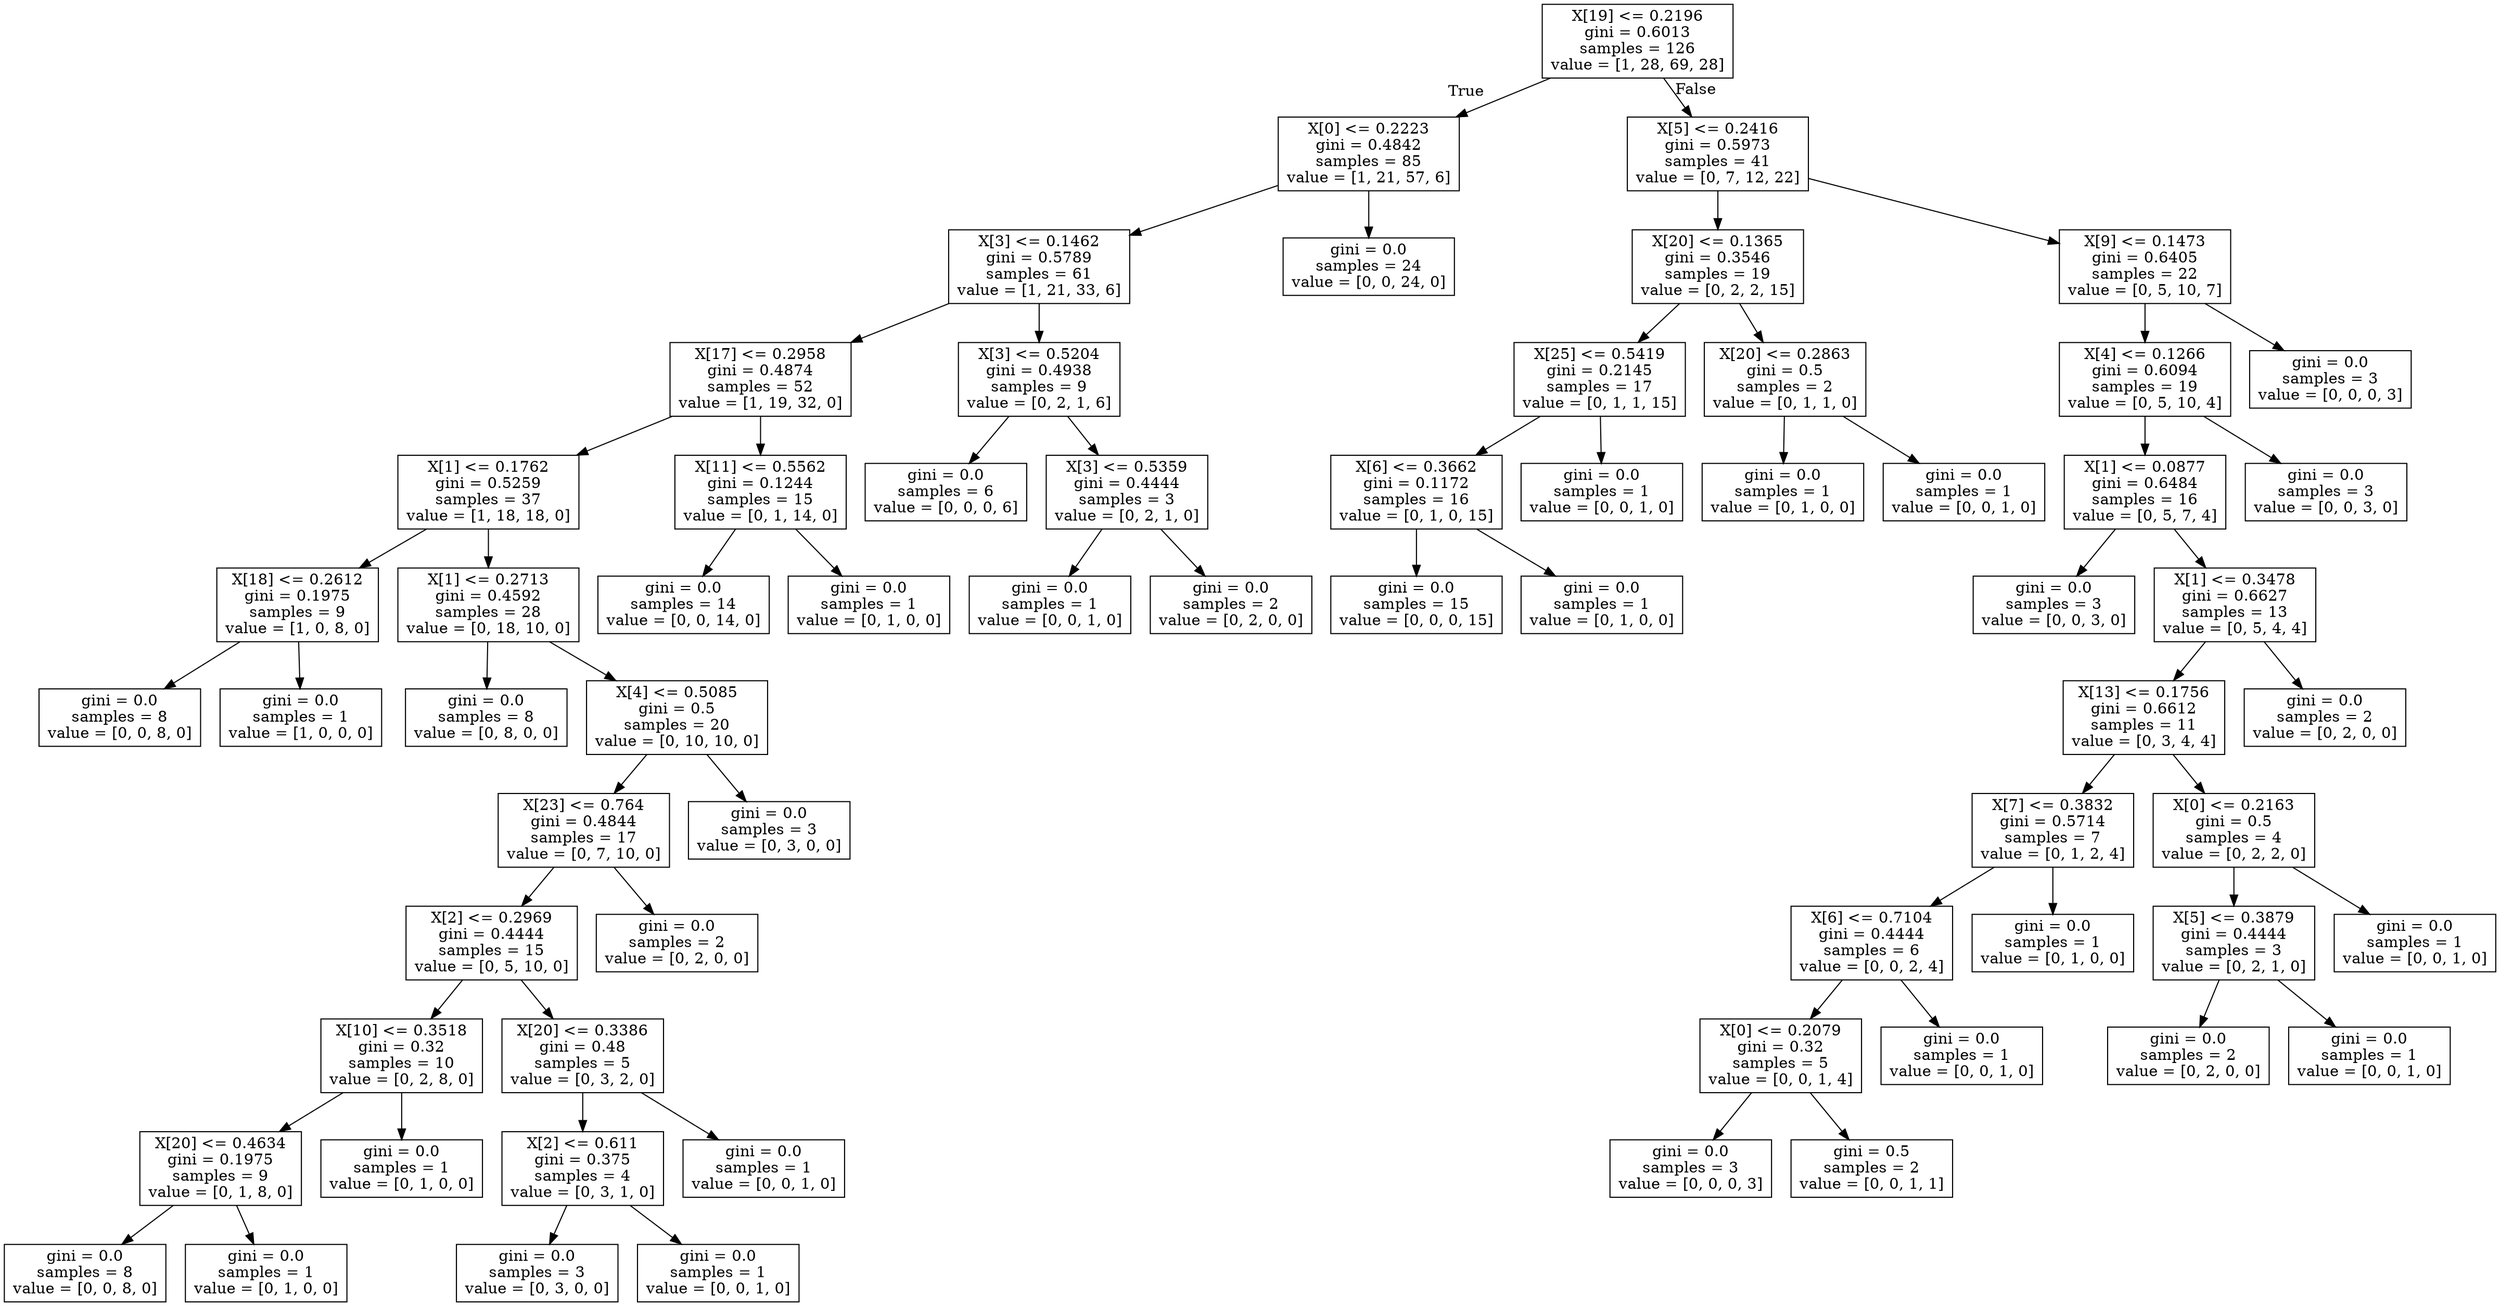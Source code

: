 digraph Tree {
node [shape=box] ;
0 [label="X[19] <= 0.2196\ngini = 0.6013\nsamples = 126\nvalue = [1, 28, 69, 28]"] ;
1 [label="X[0] <= 0.2223\ngini = 0.4842\nsamples = 85\nvalue = [1, 21, 57, 6]"] ;
0 -> 1 [labeldistance=2.5, labelangle=45, headlabel="True"] ;
2 [label="X[3] <= 0.1462\ngini = 0.5789\nsamples = 61\nvalue = [1, 21, 33, 6]"] ;
1 -> 2 ;
3 [label="X[17] <= 0.2958\ngini = 0.4874\nsamples = 52\nvalue = [1, 19, 32, 0]"] ;
2 -> 3 ;
4 [label="X[1] <= 0.1762\ngini = 0.5259\nsamples = 37\nvalue = [1, 18, 18, 0]"] ;
3 -> 4 ;
5 [label="X[18] <= 0.2612\ngini = 0.1975\nsamples = 9\nvalue = [1, 0, 8, 0]"] ;
4 -> 5 ;
6 [label="gini = 0.0\nsamples = 8\nvalue = [0, 0, 8, 0]"] ;
5 -> 6 ;
7 [label="gini = 0.0\nsamples = 1\nvalue = [1, 0, 0, 0]"] ;
5 -> 7 ;
8 [label="X[1] <= 0.2713\ngini = 0.4592\nsamples = 28\nvalue = [0, 18, 10, 0]"] ;
4 -> 8 ;
9 [label="gini = 0.0\nsamples = 8\nvalue = [0, 8, 0, 0]"] ;
8 -> 9 ;
10 [label="X[4] <= 0.5085\ngini = 0.5\nsamples = 20\nvalue = [0, 10, 10, 0]"] ;
8 -> 10 ;
11 [label="X[23] <= 0.764\ngini = 0.4844\nsamples = 17\nvalue = [0, 7, 10, 0]"] ;
10 -> 11 ;
12 [label="X[2] <= 0.2969\ngini = 0.4444\nsamples = 15\nvalue = [0, 5, 10, 0]"] ;
11 -> 12 ;
13 [label="X[10] <= 0.3518\ngini = 0.32\nsamples = 10\nvalue = [0, 2, 8, 0]"] ;
12 -> 13 ;
14 [label="X[20] <= 0.4634\ngini = 0.1975\nsamples = 9\nvalue = [0, 1, 8, 0]"] ;
13 -> 14 ;
15 [label="gini = 0.0\nsamples = 8\nvalue = [0, 0, 8, 0]"] ;
14 -> 15 ;
16 [label="gini = 0.0\nsamples = 1\nvalue = [0, 1, 0, 0]"] ;
14 -> 16 ;
17 [label="gini = 0.0\nsamples = 1\nvalue = [0, 1, 0, 0]"] ;
13 -> 17 ;
18 [label="X[20] <= 0.3386\ngini = 0.48\nsamples = 5\nvalue = [0, 3, 2, 0]"] ;
12 -> 18 ;
19 [label="X[2] <= 0.611\ngini = 0.375\nsamples = 4\nvalue = [0, 3, 1, 0]"] ;
18 -> 19 ;
20 [label="gini = 0.0\nsamples = 3\nvalue = [0, 3, 0, 0]"] ;
19 -> 20 ;
21 [label="gini = 0.0\nsamples = 1\nvalue = [0, 0, 1, 0]"] ;
19 -> 21 ;
22 [label="gini = 0.0\nsamples = 1\nvalue = [0, 0, 1, 0]"] ;
18 -> 22 ;
23 [label="gini = 0.0\nsamples = 2\nvalue = [0, 2, 0, 0]"] ;
11 -> 23 ;
24 [label="gini = 0.0\nsamples = 3\nvalue = [0, 3, 0, 0]"] ;
10 -> 24 ;
25 [label="X[11] <= 0.5562\ngini = 0.1244\nsamples = 15\nvalue = [0, 1, 14, 0]"] ;
3 -> 25 ;
26 [label="gini = 0.0\nsamples = 14\nvalue = [0, 0, 14, 0]"] ;
25 -> 26 ;
27 [label="gini = 0.0\nsamples = 1\nvalue = [0, 1, 0, 0]"] ;
25 -> 27 ;
28 [label="X[3] <= 0.5204\ngini = 0.4938\nsamples = 9\nvalue = [0, 2, 1, 6]"] ;
2 -> 28 ;
29 [label="gini = 0.0\nsamples = 6\nvalue = [0, 0, 0, 6]"] ;
28 -> 29 ;
30 [label="X[3] <= 0.5359\ngini = 0.4444\nsamples = 3\nvalue = [0, 2, 1, 0]"] ;
28 -> 30 ;
31 [label="gini = 0.0\nsamples = 1\nvalue = [0, 0, 1, 0]"] ;
30 -> 31 ;
32 [label="gini = 0.0\nsamples = 2\nvalue = [0, 2, 0, 0]"] ;
30 -> 32 ;
33 [label="gini = 0.0\nsamples = 24\nvalue = [0, 0, 24, 0]"] ;
1 -> 33 ;
34 [label="X[5] <= 0.2416\ngini = 0.5973\nsamples = 41\nvalue = [0, 7, 12, 22]"] ;
0 -> 34 [labeldistance=2.5, labelangle=-45, headlabel="False"] ;
35 [label="X[20] <= 0.1365\ngini = 0.3546\nsamples = 19\nvalue = [0, 2, 2, 15]"] ;
34 -> 35 ;
36 [label="X[25] <= 0.5419\ngini = 0.2145\nsamples = 17\nvalue = [0, 1, 1, 15]"] ;
35 -> 36 ;
37 [label="X[6] <= 0.3662\ngini = 0.1172\nsamples = 16\nvalue = [0, 1, 0, 15]"] ;
36 -> 37 ;
38 [label="gini = 0.0\nsamples = 15\nvalue = [0, 0, 0, 15]"] ;
37 -> 38 ;
39 [label="gini = 0.0\nsamples = 1\nvalue = [0, 1, 0, 0]"] ;
37 -> 39 ;
40 [label="gini = 0.0\nsamples = 1\nvalue = [0, 0, 1, 0]"] ;
36 -> 40 ;
41 [label="X[20] <= 0.2863\ngini = 0.5\nsamples = 2\nvalue = [0, 1, 1, 0]"] ;
35 -> 41 ;
42 [label="gini = 0.0\nsamples = 1\nvalue = [0, 1, 0, 0]"] ;
41 -> 42 ;
43 [label="gini = 0.0\nsamples = 1\nvalue = [0, 0, 1, 0]"] ;
41 -> 43 ;
44 [label="X[9] <= 0.1473\ngini = 0.6405\nsamples = 22\nvalue = [0, 5, 10, 7]"] ;
34 -> 44 ;
45 [label="X[4] <= 0.1266\ngini = 0.6094\nsamples = 19\nvalue = [0, 5, 10, 4]"] ;
44 -> 45 ;
46 [label="X[1] <= 0.0877\ngini = 0.6484\nsamples = 16\nvalue = [0, 5, 7, 4]"] ;
45 -> 46 ;
47 [label="gini = 0.0\nsamples = 3\nvalue = [0, 0, 3, 0]"] ;
46 -> 47 ;
48 [label="X[1] <= 0.3478\ngini = 0.6627\nsamples = 13\nvalue = [0, 5, 4, 4]"] ;
46 -> 48 ;
49 [label="X[13] <= 0.1756\ngini = 0.6612\nsamples = 11\nvalue = [0, 3, 4, 4]"] ;
48 -> 49 ;
50 [label="X[7] <= 0.3832\ngini = 0.5714\nsamples = 7\nvalue = [0, 1, 2, 4]"] ;
49 -> 50 ;
51 [label="X[6] <= 0.7104\ngini = 0.4444\nsamples = 6\nvalue = [0, 0, 2, 4]"] ;
50 -> 51 ;
52 [label="X[0] <= 0.2079\ngini = 0.32\nsamples = 5\nvalue = [0, 0, 1, 4]"] ;
51 -> 52 ;
53 [label="gini = 0.0\nsamples = 3\nvalue = [0, 0, 0, 3]"] ;
52 -> 53 ;
54 [label="gini = 0.5\nsamples = 2\nvalue = [0, 0, 1, 1]"] ;
52 -> 54 ;
55 [label="gini = 0.0\nsamples = 1\nvalue = [0, 0, 1, 0]"] ;
51 -> 55 ;
56 [label="gini = 0.0\nsamples = 1\nvalue = [0, 1, 0, 0]"] ;
50 -> 56 ;
57 [label="X[0] <= 0.2163\ngini = 0.5\nsamples = 4\nvalue = [0, 2, 2, 0]"] ;
49 -> 57 ;
58 [label="X[5] <= 0.3879\ngini = 0.4444\nsamples = 3\nvalue = [0, 2, 1, 0]"] ;
57 -> 58 ;
59 [label="gini = 0.0\nsamples = 2\nvalue = [0, 2, 0, 0]"] ;
58 -> 59 ;
60 [label="gini = 0.0\nsamples = 1\nvalue = [0, 0, 1, 0]"] ;
58 -> 60 ;
61 [label="gini = 0.0\nsamples = 1\nvalue = [0, 0, 1, 0]"] ;
57 -> 61 ;
62 [label="gini = 0.0\nsamples = 2\nvalue = [0, 2, 0, 0]"] ;
48 -> 62 ;
63 [label="gini = 0.0\nsamples = 3\nvalue = [0, 0, 3, 0]"] ;
45 -> 63 ;
64 [label="gini = 0.0\nsamples = 3\nvalue = [0, 0, 0, 3]"] ;
44 -> 64 ;
}